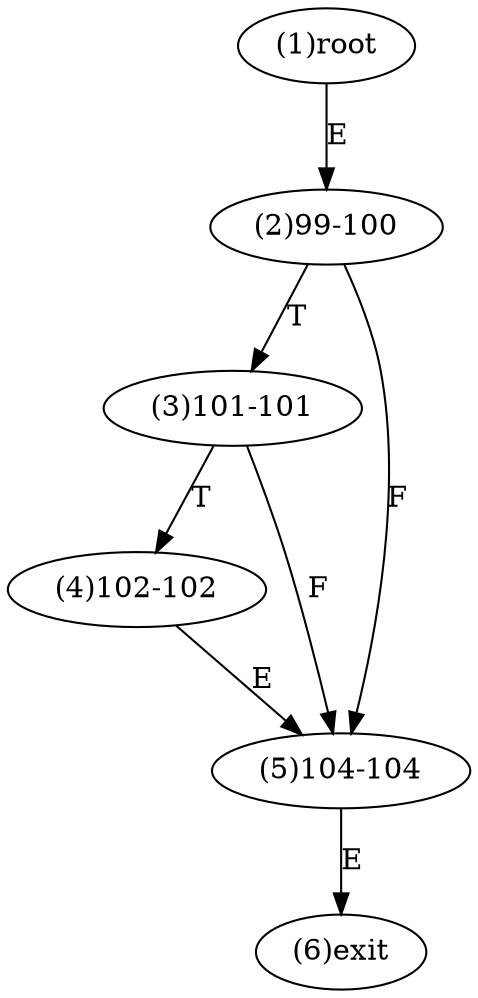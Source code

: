 digraph "" { 
1[ label="(1)root"];
2[ label="(2)99-100"];
3[ label="(3)101-101"];
4[ label="(4)102-102"];
5[ label="(5)104-104"];
6[ label="(6)exit"];
1->2[ label="E"];
2->5[ label="F"];
2->3[ label="T"];
3->5[ label="F"];
3->4[ label="T"];
4->5[ label="E"];
5->6[ label="E"];
}